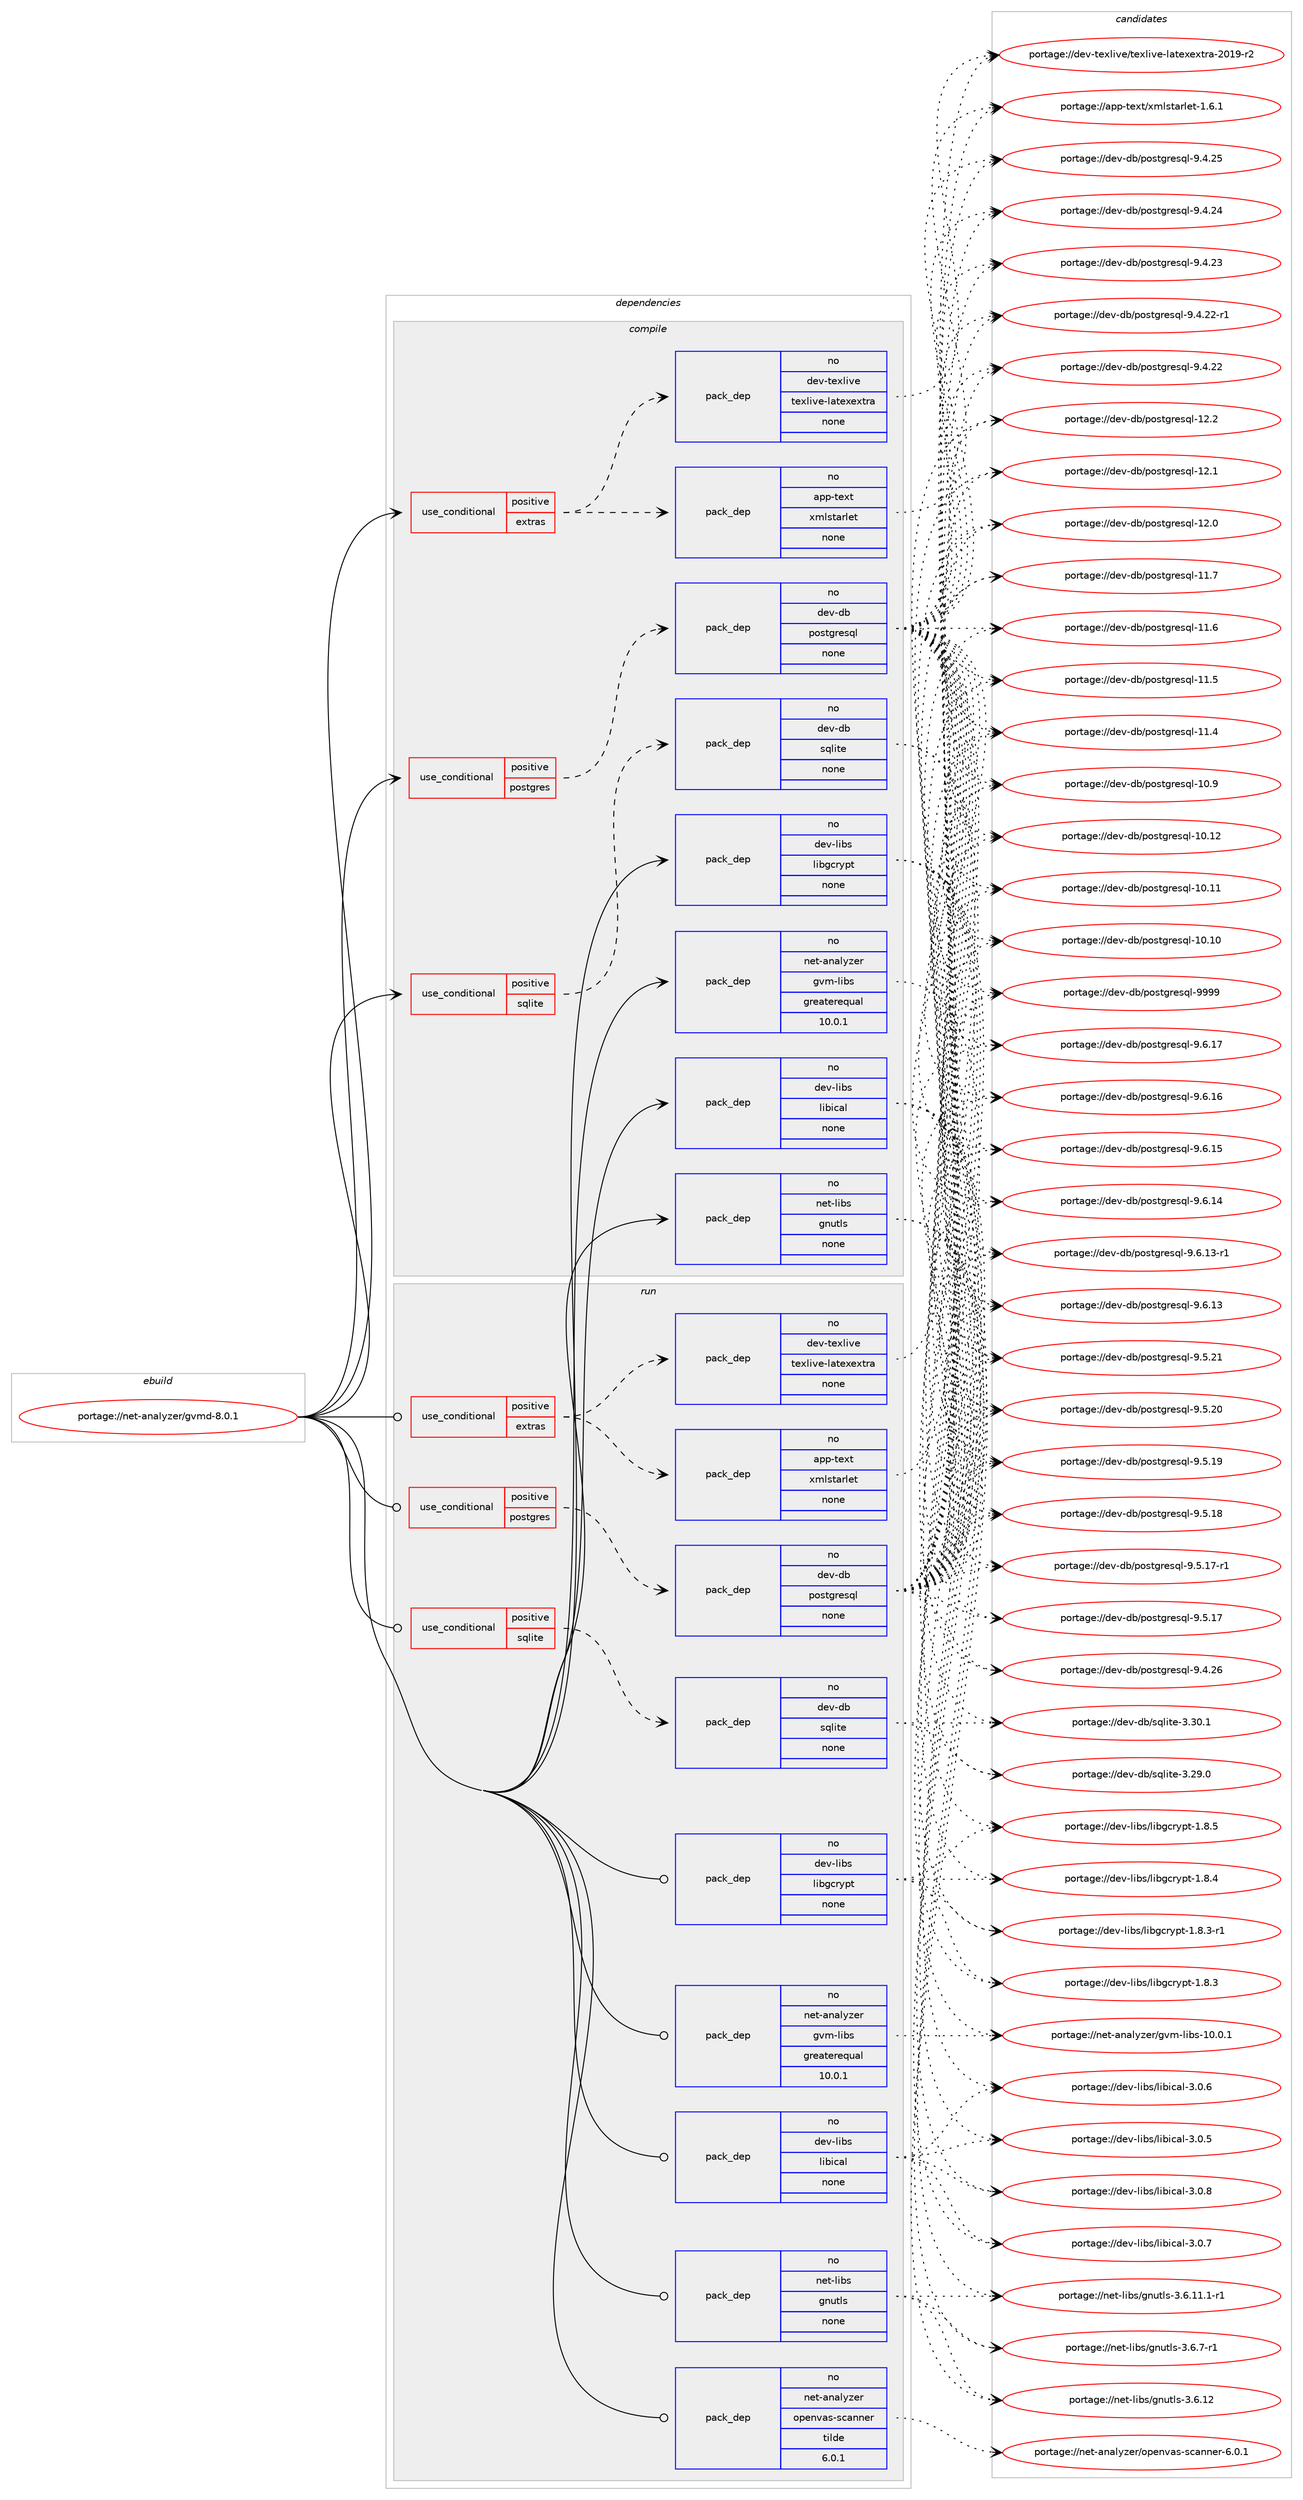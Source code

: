 digraph prolog {

# *************
# Graph options
# *************

newrank=true;
concentrate=true;
compound=true;
graph [rankdir=LR,fontname=Helvetica,fontsize=10,ranksep=1.5];#, ranksep=2.5, nodesep=0.2];
edge  [arrowhead=vee];
node  [fontname=Helvetica,fontsize=10];

# **********
# The ebuild
# **********

subgraph cluster_leftcol {
color=gray;
rank=same;
label=<<i>ebuild</i>>;
id [label="portage://net-analyzer/gvmd-8.0.1", color=red, width=4, href="../net-analyzer/gvmd-8.0.1.svg"];
}

# ****************
# The dependencies
# ****************

subgraph cluster_midcol {
color=gray;
label=<<i>dependencies</i>>;
subgraph cluster_compile {
fillcolor="#eeeeee";
style=filled;
label=<<i>compile</i>>;
subgraph cond14277 {
dependency68856 [label=<<TABLE BORDER="0" CELLBORDER="1" CELLSPACING="0" CELLPADDING="4"><TR><TD ROWSPAN="3" CELLPADDING="10">use_conditional</TD></TR><TR><TD>positive</TD></TR><TR><TD>extras</TD></TR></TABLE>>, shape=none, color=red];
subgraph pack53224 {
dependency68857 [label=<<TABLE BORDER="0" CELLBORDER="1" CELLSPACING="0" CELLPADDING="4" WIDTH="220"><TR><TD ROWSPAN="6" CELLPADDING="30">pack_dep</TD></TR><TR><TD WIDTH="110">no</TD></TR><TR><TD>app-text</TD></TR><TR><TD>xmlstarlet</TD></TR><TR><TD>none</TD></TR><TR><TD></TD></TR></TABLE>>, shape=none, color=blue];
}
dependency68856:e -> dependency68857:w [weight=20,style="dashed",arrowhead="vee"];
subgraph pack53225 {
dependency68858 [label=<<TABLE BORDER="0" CELLBORDER="1" CELLSPACING="0" CELLPADDING="4" WIDTH="220"><TR><TD ROWSPAN="6" CELLPADDING="30">pack_dep</TD></TR><TR><TD WIDTH="110">no</TD></TR><TR><TD>dev-texlive</TD></TR><TR><TD>texlive-latexextra</TD></TR><TR><TD>none</TD></TR><TR><TD></TD></TR></TABLE>>, shape=none, color=blue];
}
dependency68856:e -> dependency68858:w [weight=20,style="dashed",arrowhead="vee"];
}
id:e -> dependency68856:w [weight=20,style="solid",arrowhead="vee"];
subgraph cond14278 {
dependency68859 [label=<<TABLE BORDER="0" CELLBORDER="1" CELLSPACING="0" CELLPADDING="4"><TR><TD ROWSPAN="3" CELLPADDING="10">use_conditional</TD></TR><TR><TD>positive</TD></TR><TR><TD>postgres</TD></TR></TABLE>>, shape=none, color=red];
subgraph pack53226 {
dependency68860 [label=<<TABLE BORDER="0" CELLBORDER="1" CELLSPACING="0" CELLPADDING="4" WIDTH="220"><TR><TD ROWSPAN="6" CELLPADDING="30">pack_dep</TD></TR><TR><TD WIDTH="110">no</TD></TR><TR><TD>dev-db</TD></TR><TR><TD>postgresql</TD></TR><TR><TD>none</TD></TR><TR><TD></TD></TR></TABLE>>, shape=none, color=blue];
}
dependency68859:e -> dependency68860:w [weight=20,style="dashed",arrowhead="vee"];
}
id:e -> dependency68859:w [weight=20,style="solid",arrowhead="vee"];
subgraph cond14279 {
dependency68861 [label=<<TABLE BORDER="0" CELLBORDER="1" CELLSPACING="0" CELLPADDING="4"><TR><TD ROWSPAN="3" CELLPADDING="10">use_conditional</TD></TR><TR><TD>positive</TD></TR><TR><TD>sqlite</TD></TR></TABLE>>, shape=none, color=red];
subgraph pack53227 {
dependency68862 [label=<<TABLE BORDER="0" CELLBORDER="1" CELLSPACING="0" CELLPADDING="4" WIDTH="220"><TR><TD ROWSPAN="6" CELLPADDING="30">pack_dep</TD></TR><TR><TD WIDTH="110">no</TD></TR><TR><TD>dev-db</TD></TR><TR><TD>sqlite</TD></TR><TR><TD>none</TD></TR><TR><TD></TD></TR></TABLE>>, shape=none, color=blue];
}
dependency68861:e -> dependency68862:w [weight=20,style="dashed",arrowhead="vee"];
}
id:e -> dependency68861:w [weight=20,style="solid",arrowhead="vee"];
subgraph pack53228 {
dependency68863 [label=<<TABLE BORDER="0" CELLBORDER="1" CELLSPACING="0" CELLPADDING="4" WIDTH="220"><TR><TD ROWSPAN="6" CELLPADDING="30">pack_dep</TD></TR><TR><TD WIDTH="110">no</TD></TR><TR><TD>dev-libs</TD></TR><TR><TD>libgcrypt</TD></TR><TR><TD>none</TD></TR><TR><TD></TD></TR></TABLE>>, shape=none, color=blue];
}
id:e -> dependency68863:w [weight=20,style="solid",arrowhead="vee"];
subgraph pack53229 {
dependency68864 [label=<<TABLE BORDER="0" CELLBORDER="1" CELLSPACING="0" CELLPADDING="4" WIDTH="220"><TR><TD ROWSPAN="6" CELLPADDING="30">pack_dep</TD></TR><TR><TD WIDTH="110">no</TD></TR><TR><TD>dev-libs</TD></TR><TR><TD>libical</TD></TR><TR><TD>none</TD></TR><TR><TD></TD></TR></TABLE>>, shape=none, color=blue];
}
id:e -> dependency68864:w [weight=20,style="solid",arrowhead="vee"];
subgraph pack53230 {
dependency68865 [label=<<TABLE BORDER="0" CELLBORDER="1" CELLSPACING="0" CELLPADDING="4" WIDTH="220"><TR><TD ROWSPAN="6" CELLPADDING="30">pack_dep</TD></TR><TR><TD WIDTH="110">no</TD></TR><TR><TD>net-analyzer</TD></TR><TR><TD>gvm-libs</TD></TR><TR><TD>greaterequal</TD></TR><TR><TD>10.0.1</TD></TR></TABLE>>, shape=none, color=blue];
}
id:e -> dependency68865:w [weight=20,style="solid",arrowhead="vee"];
subgraph pack53231 {
dependency68866 [label=<<TABLE BORDER="0" CELLBORDER="1" CELLSPACING="0" CELLPADDING="4" WIDTH="220"><TR><TD ROWSPAN="6" CELLPADDING="30">pack_dep</TD></TR><TR><TD WIDTH="110">no</TD></TR><TR><TD>net-libs</TD></TR><TR><TD>gnutls</TD></TR><TR><TD>none</TD></TR><TR><TD></TD></TR></TABLE>>, shape=none, color=blue];
}
id:e -> dependency68866:w [weight=20,style="solid",arrowhead="vee"];
}
subgraph cluster_compileandrun {
fillcolor="#eeeeee";
style=filled;
label=<<i>compile and run</i>>;
}
subgraph cluster_run {
fillcolor="#eeeeee";
style=filled;
label=<<i>run</i>>;
subgraph cond14280 {
dependency68867 [label=<<TABLE BORDER="0" CELLBORDER="1" CELLSPACING="0" CELLPADDING="4"><TR><TD ROWSPAN="3" CELLPADDING="10">use_conditional</TD></TR><TR><TD>positive</TD></TR><TR><TD>extras</TD></TR></TABLE>>, shape=none, color=red];
subgraph pack53232 {
dependency68868 [label=<<TABLE BORDER="0" CELLBORDER="1" CELLSPACING="0" CELLPADDING="4" WIDTH="220"><TR><TD ROWSPAN="6" CELLPADDING="30">pack_dep</TD></TR><TR><TD WIDTH="110">no</TD></TR><TR><TD>app-text</TD></TR><TR><TD>xmlstarlet</TD></TR><TR><TD>none</TD></TR><TR><TD></TD></TR></TABLE>>, shape=none, color=blue];
}
dependency68867:e -> dependency68868:w [weight=20,style="dashed",arrowhead="vee"];
subgraph pack53233 {
dependency68869 [label=<<TABLE BORDER="0" CELLBORDER="1" CELLSPACING="0" CELLPADDING="4" WIDTH="220"><TR><TD ROWSPAN="6" CELLPADDING="30">pack_dep</TD></TR><TR><TD WIDTH="110">no</TD></TR><TR><TD>dev-texlive</TD></TR><TR><TD>texlive-latexextra</TD></TR><TR><TD>none</TD></TR><TR><TD></TD></TR></TABLE>>, shape=none, color=blue];
}
dependency68867:e -> dependency68869:w [weight=20,style="dashed",arrowhead="vee"];
}
id:e -> dependency68867:w [weight=20,style="solid",arrowhead="odot"];
subgraph cond14281 {
dependency68870 [label=<<TABLE BORDER="0" CELLBORDER="1" CELLSPACING="0" CELLPADDING="4"><TR><TD ROWSPAN="3" CELLPADDING="10">use_conditional</TD></TR><TR><TD>positive</TD></TR><TR><TD>postgres</TD></TR></TABLE>>, shape=none, color=red];
subgraph pack53234 {
dependency68871 [label=<<TABLE BORDER="0" CELLBORDER="1" CELLSPACING="0" CELLPADDING="4" WIDTH="220"><TR><TD ROWSPAN="6" CELLPADDING="30">pack_dep</TD></TR><TR><TD WIDTH="110">no</TD></TR><TR><TD>dev-db</TD></TR><TR><TD>postgresql</TD></TR><TR><TD>none</TD></TR><TR><TD></TD></TR></TABLE>>, shape=none, color=blue];
}
dependency68870:e -> dependency68871:w [weight=20,style="dashed",arrowhead="vee"];
}
id:e -> dependency68870:w [weight=20,style="solid",arrowhead="odot"];
subgraph cond14282 {
dependency68872 [label=<<TABLE BORDER="0" CELLBORDER="1" CELLSPACING="0" CELLPADDING="4"><TR><TD ROWSPAN="3" CELLPADDING="10">use_conditional</TD></TR><TR><TD>positive</TD></TR><TR><TD>sqlite</TD></TR></TABLE>>, shape=none, color=red];
subgraph pack53235 {
dependency68873 [label=<<TABLE BORDER="0" CELLBORDER="1" CELLSPACING="0" CELLPADDING="4" WIDTH="220"><TR><TD ROWSPAN="6" CELLPADDING="30">pack_dep</TD></TR><TR><TD WIDTH="110">no</TD></TR><TR><TD>dev-db</TD></TR><TR><TD>sqlite</TD></TR><TR><TD>none</TD></TR><TR><TD></TD></TR></TABLE>>, shape=none, color=blue];
}
dependency68872:e -> dependency68873:w [weight=20,style="dashed",arrowhead="vee"];
}
id:e -> dependency68872:w [weight=20,style="solid",arrowhead="odot"];
subgraph pack53236 {
dependency68874 [label=<<TABLE BORDER="0" CELLBORDER="1" CELLSPACING="0" CELLPADDING="4" WIDTH="220"><TR><TD ROWSPAN="6" CELLPADDING="30">pack_dep</TD></TR><TR><TD WIDTH="110">no</TD></TR><TR><TD>dev-libs</TD></TR><TR><TD>libgcrypt</TD></TR><TR><TD>none</TD></TR><TR><TD></TD></TR></TABLE>>, shape=none, color=blue];
}
id:e -> dependency68874:w [weight=20,style="solid",arrowhead="odot"];
subgraph pack53237 {
dependency68875 [label=<<TABLE BORDER="0" CELLBORDER="1" CELLSPACING="0" CELLPADDING="4" WIDTH="220"><TR><TD ROWSPAN="6" CELLPADDING="30">pack_dep</TD></TR><TR><TD WIDTH="110">no</TD></TR><TR><TD>dev-libs</TD></TR><TR><TD>libical</TD></TR><TR><TD>none</TD></TR><TR><TD></TD></TR></TABLE>>, shape=none, color=blue];
}
id:e -> dependency68875:w [weight=20,style="solid",arrowhead="odot"];
subgraph pack53238 {
dependency68876 [label=<<TABLE BORDER="0" CELLBORDER="1" CELLSPACING="0" CELLPADDING="4" WIDTH="220"><TR><TD ROWSPAN="6" CELLPADDING="30">pack_dep</TD></TR><TR><TD WIDTH="110">no</TD></TR><TR><TD>net-analyzer</TD></TR><TR><TD>gvm-libs</TD></TR><TR><TD>greaterequal</TD></TR><TR><TD>10.0.1</TD></TR></TABLE>>, shape=none, color=blue];
}
id:e -> dependency68876:w [weight=20,style="solid",arrowhead="odot"];
subgraph pack53239 {
dependency68877 [label=<<TABLE BORDER="0" CELLBORDER="1" CELLSPACING="0" CELLPADDING="4" WIDTH="220"><TR><TD ROWSPAN="6" CELLPADDING="30">pack_dep</TD></TR><TR><TD WIDTH="110">no</TD></TR><TR><TD>net-analyzer</TD></TR><TR><TD>openvas-scanner</TD></TR><TR><TD>tilde</TD></TR><TR><TD>6.0.1</TD></TR></TABLE>>, shape=none, color=blue];
}
id:e -> dependency68877:w [weight=20,style="solid",arrowhead="odot"];
subgraph pack53240 {
dependency68878 [label=<<TABLE BORDER="0" CELLBORDER="1" CELLSPACING="0" CELLPADDING="4" WIDTH="220"><TR><TD ROWSPAN="6" CELLPADDING="30">pack_dep</TD></TR><TR><TD WIDTH="110">no</TD></TR><TR><TD>net-libs</TD></TR><TR><TD>gnutls</TD></TR><TR><TD>none</TD></TR><TR><TD></TD></TR></TABLE>>, shape=none, color=blue];
}
id:e -> dependency68878:w [weight=20,style="solid",arrowhead="odot"];
}
}

# **************
# The candidates
# **************

subgraph cluster_choices {
rank=same;
color=gray;
label=<<i>candidates</i>>;

subgraph choice53224 {
color=black;
nodesep=1;
choice97112112451161011201164712010910811511697114108101116454946544649 [label="portage://app-text/xmlstarlet-1.6.1", color=red, width=4,href="../app-text/xmlstarlet-1.6.1.svg"];
dependency68857:e -> choice97112112451161011201164712010910811511697114108101116454946544649:w [style=dotted,weight="100"];
}
subgraph choice53225 {
color=black;
nodesep=1;
choice100101118451161011201081051181014711610112010810511810145108971161011201011201161149745504849574511450 [label="portage://dev-texlive/texlive-latexextra-2019-r2", color=red, width=4,href="../dev-texlive/texlive-latexextra-2019-r2.svg"];
dependency68858:e -> choice100101118451161011201081051181014711610112010810511810145108971161011201011201161149745504849574511450:w [style=dotted,weight="100"];
}
subgraph choice53226 {
color=black;
nodesep=1;
choice1001011184510098471121111151161031141011151131084557575757 [label="portage://dev-db/postgresql-9999", color=red, width=4,href="../dev-db/postgresql-9999.svg"];
choice10010111845100984711211111511610311410111511310845574654464955 [label="portage://dev-db/postgresql-9.6.17", color=red, width=4,href="../dev-db/postgresql-9.6.17.svg"];
choice10010111845100984711211111511610311410111511310845574654464954 [label="portage://dev-db/postgresql-9.6.16", color=red, width=4,href="../dev-db/postgresql-9.6.16.svg"];
choice10010111845100984711211111511610311410111511310845574654464953 [label="portage://dev-db/postgresql-9.6.15", color=red, width=4,href="../dev-db/postgresql-9.6.15.svg"];
choice10010111845100984711211111511610311410111511310845574654464952 [label="portage://dev-db/postgresql-9.6.14", color=red, width=4,href="../dev-db/postgresql-9.6.14.svg"];
choice100101118451009847112111115116103114101115113108455746544649514511449 [label="portage://dev-db/postgresql-9.6.13-r1", color=red, width=4,href="../dev-db/postgresql-9.6.13-r1.svg"];
choice10010111845100984711211111511610311410111511310845574654464951 [label="portage://dev-db/postgresql-9.6.13", color=red, width=4,href="../dev-db/postgresql-9.6.13.svg"];
choice10010111845100984711211111511610311410111511310845574653465049 [label="portage://dev-db/postgresql-9.5.21", color=red, width=4,href="../dev-db/postgresql-9.5.21.svg"];
choice10010111845100984711211111511610311410111511310845574653465048 [label="portage://dev-db/postgresql-9.5.20", color=red, width=4,href="../dev-db/postgresql-9.5.20.svg"];
choice10010111845100984711211111511610311410111511310845574653464957 [label="portage://dev-db/postgresql-9.5.19", color=red, width=4,href="../dev-db/postgresql-9.5.19.svg"];
choice10010111845100984711211111511610311410111511310845574653464956 [label="portage://dev-db/postgresql-9.5.18", color=red, width=4,href="../dev-db/postgresql-9.5.18.svg"];
choice100101118451009847112111115116103114101115113108455746534649554511449 [label="portage://dev-db/postgresql-9.5.17-r1", color=red, width=4,href="../dev-db/postgresql-9.5.17-r1.svg"];
choice10010111845100984711211111511610311410111511310845574653464955 [label="portage://dev-db/postgresql-9.5.17", color=red, width=4,href="../dev-db/postgresql-9.5.17.svg"];
choice10010111845100984711211111511610311410111511310845574652465054 [label="portage://dev-db/postgresql-9.4.26", color=red, width=4,href="../dev-db/postgresql-9.4.26.svg"];
choice10010111845100984711211111511610311410111511310845574652465053 [label="portage://dev-db/postgresql-9.4.25", color=red, width=4,href="../dev-db/postgresql-9.4.25.svg"];
choice10010111845100984711211111511610311410111511310845574652465052 [label="portage://dev-db/postgresql-9.4.24", color=red, width=4,href="../dev-db/postgresql-9.4.24.svg"];
choice10010111845100984711211111511610311410111511310845574652465051 [label="portage://dev-db/postgresql-9.4.23", color=red, width=4,href="../dev-db/postgresql-9.4.23.svg"];
choice100101118451009847112111115116103114101115113108455746524650504511449 [label="portage://dev-db/postgresql-9.4.22-r1", color=red, width=4,href="../dev-db/postgresql-9.4.22-r1.svg"];
choice10010111845100984711211111511610311410111511310845574652465050 [label="portage://dev-db/postgresql-9.4.22", color=red, width=4,href="../dev-db/postgresql-9.4.22.svg"];
choice1001011184510098471121111151161031141011151131084549504650 [label="portage://dev-db/postgresql-12.2", color=red, width=4,href="../dev-db/postgresql-12.2.svg"];
choice1001011184510098471121111151161031141011151131084549504649 [label="portage://dev-db/postgresql-12.1", color=red, width=4,href="../dev-db/postgresql-12.1.svg"];
choice1001011184510098471121111151161031141011151131084549504648 [label="portage://dev-db/postgresql-12.0", color=red, width=4,href="../dev-db/postgresql-12.0.svg"];
choice1001011184510098471121111151161031141011151131084549494655 [label="portage://dev-db/postgresql-11.7", color=red, width=4,href="../dev-db/postgresql-11.7.svg"];
choice1001011184510098471121111151161031141011151131084549494654 [label="portage://dev-db/postgresql-11.6", color=red, width=4,href="../dev-db/postgresql-11.6.svg"];
choice1001011184510098471121111151161031141011151131084549494653 [label="portage://dev-db/postgresql-11.5", color=red, width=4,href="../dev-db/postgresql-11.5.svg"];
choice1001011184510098471121111151161031141011151131084549494652 [label="portage://dev-db/postgresql-11.4", color=red, width=4,href="../dev-db/postgresql-11.4.svg"];
choice1001011184510098471121111151161031141011151131084549484657 [label="portage://dev-db/postgresql-10.9", color=red, width=4,href="../dev-db/postgresql-10.9.svg"];
choice100101118451009847112111115116103114101115113108454948464950 [label="portage://dev-db/postgresql-10.12", color=red, width=4,href="../dev-db/postgresql-10.12.svg"];
choice100101118451009847112111115116103114101115113108454948464949 [label="portage://dev-db/postgresql-10.11", color=red, width=4,href="../dev-db/postgresql-10.11.svg"];
choice100101118451009847112111115116103114101115113108454948464948 [label="portage://dev-db/postgresql-10.10", color=red, width=4,href="../dev-db/postgresql-10.10.svg"];
dependency68860:e -> choice1001011184510098471121111151161031141011151131084557575757:w [style=dotted,weight="100"];
dependency68860:e -> choice10010111845100984711211111511610311410111511310845574654464955:w [style=dotted,weight="100"];
dependency68860:e -> choice10010111845100984711211111511610311410111511310845574654464954:w [style=dotted,weight="100"];
dependency68860:e -> choice10010111845100984711211111511610311410111511310845574654464953:w [style=dotted,weight="100"];
dependency68860:e -> choice10010111845100984711211111511610311410111511310845574654464952:w [style=dotted,weight="100"];
dependency68860:e -> choice100101118451009847112111115116103114101115113108455746544649514511449:w [style=dotted,weight="100"];
dependency68860:e -> choice10010111845100984711211111511610311410111511310845574654464951:w [style=dotted,weight="100"];
dependency68860:e -> choice10010111845100984711211111511610311410111511310845574653465049:w [style=dotted,weight="100"];
dependency68860:e -> choice10010111845100984711211111511610311410111511310845574653465048:w [style=dotted,weight="100"];
dependency68860:e -> choice10010111845100984711211111511610311410111511310845574653464957:w [style=dotted,weight="100"];
dependency68860:e -> choice10010111845100984711211111511610311410111511310845574653464956:w [style=dotted,weight="100"];
dependency68860:e -> choice100101118451009847112111115116103114101115113108455746534649554511449:w [style=dotted,weight="100"];
dependency68860:e -> choice10010111845100984711211111511610311410111511310845574653464955:w [style=dotted,weight="100"];
dependency68860:e -> choice10010111845100984711211111511610311410111511310845574652465054:w [style=dotted,weight="100"];
dependency68860:e -> choice10010111845100984711211111511610311410111511310845574652465053:w [style=dotted,weight="100"];
dependency68860:e -> choice10010111845100984711211111511610311410111511310845574652465052:w [style=dotted,weight="100"];
dependency68860:e -> choice10010111845100984711211111511610311410111511310845574652465051:w [style=dotted,weight="100"];
dependency68860:e -> choice100101118451009847112111115116103114101115113108455746524650504511449:w [style=dotted,weight="100"];
dependency68860:e -> choice10010111845100984711211111511610311410111511310845574652465050:w [style=dotted,weight="100"];
dependency68860:e -> choice1001011184510098471121111151161031141011151131084549504650:w [style=dotted,weight="100"];
dependency68860:e -> choice1001011184510098471121111151161031141011151131084549504649:w [style=dotted,weight="100"];
dependency68860:e -> choice1001011184510098471121111151161031141011151131084549504648:w [style=dotted,weight="100"];
dependency68860:e -> choice1001011184510098471121111151161031141011151131084549494655:w [style=dotted,weight="100"];
dependency68860:e -> choice1001011184510098471121111151161031141011151131084549494654:w [style=dotted,weight="100"];
dependency68860:e -> choice1001011184510098471121111151161031141011151131084549494653:w [style=dotted,weight="100"];
dependency68860:e -> choice1001011184510098471121111151161031141011151131084549494652:w [style=dotted,weight="100"];
dependency68860:e -> choice1001011184510098471121111151161031141011151131084549484657:w [style=dotted,weight="100"];
dependency68860:e -> choice100101118451009847112111115116103114101115113108454948464950:w [style=dotted,weight="100"];
dependency68860:e -> choice100101118451009847112111115116103114101115113108454948464949:w [style=dotted,weight="100"];
dependency68860:e -> choice100101118451009847112111115116103114101115113108454948464948:w [style=dotted,weight="100"];
}
subgraph choice53227 {
color=black;
nodesep=1;
choice10010111845100984711511310810511610145514651484649 [label="portage://dev-db/sqlite-3.30.1", color=red, width=4,href="../dev-db/sqlite-3.30.1.svg"];
choice10010111845100984711511310810511610145514650574648 [label="portage://dev-db/sqlite-3.29.0", color=red, width=4,href="../dev-db/sqlite-3.29.0.svg"];
dependency68862:e -> choice10010111845100984711511310810511610145514651484649:w [style=dotted,weight="100"];
dependency68862:e -> choice10010111845100984711511310810511610145514650574648:w [style=dotted,weight="100"];
}
subgraph choice53228 {
color=black;
nodesep=1;
choice1001011184510810598115471081059810399114121112116454946564653 [label="portage://dev-libs/libgcrypt-1.8.5", color=red, width=4,href="../dev-libs/libgcrypt-1.8.5.svg"];
choice1001011184510810598115471081059810399114121112116454946564652 [label="portage://dev-libs/libgcrypt-1.8.4", color=red, width=4,href="../dev-libs/libgcrypt-1.8.4.svg"];
choice10010111845108105981154710810598103991141211121164549465646514511449 [label="portage://dev-libs/libgcrypt-1.8.3-r1", color=red, width=4,href="../dev-libs/libgcrypt-1.8.3-r1.svg"];
choice1001011184510810598115471081059810399114121112116454946564651 [label="portage://dev-libs/libgcrypt-1.8.3", color=red, width=4,href="../dev-libs/libgcrypt-1.8.3.svg"];
dependency68863:e -> choice1001011184510810598115471081059810399114121112116454946564653:w [style=dotted,weight="100"];
dependency68863:e -> choice1001011184510810598115471081059810399114121112116454946564652:w [style=dotted,weight="100"];
dependency68863:e -> choice10010111845108105981154710810598103991141211121164549465646514511449:w [style=dotted,weight="100"];
dependency68863:e -> choice1001011184510810598115471081059810399114121112116454946564651:w [style=dotted,weight="100"];
}
subgraph choice53229 {
color=black;
nodesep=1;
choice100101118451081059811547108105981059997108455146484656 [label="portage://dev-libs/libical-3.0.8", color=red, width=4,href="../dev-libs/libical-3.0.8.svg"];
choice100101118451081059811547108105981059997108455146484655 [label="portage://dev-libs/libical-3.0.7", color=red, width=4,href="../dev-libs/libical-3.0.7.svg"];
choice100101118451081059811547108105981059997108455146484654 [label="portage://dev-libs/libical-3.0.6", color=red, width=4,href="../dev-libs/libical-3.0.6.svg"];
choice100101118451081059811547108105981059997108455146484653 [label="portage://dev-libs/libical-3.0.5", color=red, width=4,href="../dev-libs/libical-3.0.5.svg"];
dependency68864:e -> choice100101118451081059811547108105981059997108455146484656:w [style=dotted,weight="100"];
dependency68864:e -> choice100101118451081059811547108105981059997108455146484655:w [style=dotted,weight="100"];
dependency68864:e -> choice100101118451081059811547108105981059997108455146484654:w [style=dotted,weight="100"];
dependency68864:e -> choice100101118451081059811547108105981059997108455146484653:w [style=dotted,weight="100"];
}
subgraph choice53230 {
color=black;
nodesep=1;
choice11010111645971109710812112210111447103118109451081059811545494846484649 [label="portage://net-analyzer/gvm-libs-10.0.1", color=red, width=4,href="../net-analyzer/gvm-libs-10.0.1.svg"];
dependency68865:e -> choice11010111645971109710812112210111447103118109451081059811545494846484649:w [style=dotted,weight="100"];
}
subgraph choice53231 {
color=black;
nodesep=1;
choice1101011164510810598115471031101171161081154551465446554511449 [label="portage://net-libs/gnutls-3.6.7-r1", color=red, width=4,href="../net-libs/gnutls-3.6.7-r1.svg"];
choice11010111645108105981154710311011711610811545514654464950 [label="portage://net-libs/gnutls-3.6.12", color=red, width=4,href="../net-libs/gnutls-3.6.12.svg"];
choice1101011164510810598115471031101171161081154551465446494946494511449 [label="portage://net-libs/gnutls-3.6.11.1-r1", color=red, width=4,href="../net-libs/gnutls-3.6.11.1-r1.svg"];
dependency68866:e -> choice1101011164510810598115471031101171161081154551465446554511449:w [style=dotted,weight="100"];
dependency68866:e -> choice11010111645108105981154710311011711610811545514654464950:w [style=dotted,weight="100"];
dependency68866:e -> choice1101011164510810598115471031101171161081154551465446494946494511449:w [style=dotted,weight="100"];
}
subgraph choice53232 {
color=black;
nodesep=1;
choice97112112451161011201164712010910811511697114108101116454946544649 [label="portage://app-text/xmlstarlet-1.6.1", color=red, width=4,href="../app-text/xmlstarlet-1.6.1.svg"];
dependency68868:e -> choice97112112451161011201164712010910811511697114108101116454946544649:w [style=dotted,weight="100"];
}
subgraph choice53233 {
color=black;
nodesep=1;
choice100101118451161011201081051181014711610112010810511810145108971161011201011201161149745504849574511450 [label="portage://dev-texlive/texlive-latexextra-2019-r2", color=red, width=4,href="../dev-texlive/texlive-latexextra-2019-r2.svg"];
dependency68869:e -> choice100101118451161011201081051181014711610112010810511810145108971161011201011201161149745504849574511450:w [style=dotted,weight="100"];
}
subgraph choice53234 {
color=black;
nodesep=1;
choice1001011184510098471121111151161031141011151131084557575757 [label="portage://dev-db/postgresql-9999", color=red, width=4,href="../dev-db/postgresql-9999.svg"];
choice10010111845100984711211111511610311410111511310845574654464955 [label="portage://dev-db/postgresql-9.6.17", color=red, width=4,href="../dev-db/postgresql-9.6.17.svg"];
choice10010111845100984711211111511610311410111511310845574654464954 [label="portage://dev-db/postgresql-9.6.16", color=red, width=4,href="../dev-db/postgresql-9.6.16.svg"];
choice10010111845100984711211111511610311410111511310845574654464953 [label="portage://dev-db/postgresql-9.6.15", color=red, width=4,href="../dev-db/postgresql-9.6.15.svg"];
choice10010111845100984711211111511610311410111511310845574654464952 [label="portage://dev-db/postgresql-9.6.14", color=red, width=4,href="../dev-db/postgresql-9.6.14.svg"];
choice100101118451009847112111115116103114101115113108455746544649514511449 [label="portage://dev-db/postgresql-9.6.13-r1", color=red, width=4,href="../dev-db/postgresql-9.6.13-r1.svg"];
choice10010111845100984711211111511610311410111511310845574654464951 [label="portage://dev-db/postgresql-9.6.13", color=red, width=4,href="../dev-db/postgresql-9.6.13.svg"];
choice10010111845100984711211111511610311410111511310845574653465049 [label="portage://dev-db/postgresql-9.5.21", color=red, width=4,href="../dev-db/postgresql-9.5.21.svg"];
choice10010111845100984711211111511610311410111511310845574653465048 [label="portage://dev-db/postgresql-9.5.20", color=red, width=4,href="../dev-db/postgresql-9.5.20.svg"];
choice10010111845100984711211111511610311410111511310845574653464957 [label="portage://dev-db/postgresql-9.5.19", color=red, width=4,href="../dev-db/postgresql-9.5.19.svg"];
choice10010111845100984711211111511610311410111511310845574653464956 [label="portage://dev-db/postgresql-9.5.18", color=red, width=4,href="../dev-db/postgresql-9.5.18.svg"];
choice100101118451009847112111115116103114101115113108455746534649554511449 [label="portage://dev-db/postgresql-9.5.17-r1", color=red, width=4,href="../dev-db/postgresql-9.5.17-r1.svg"];
choice10010111845100984711211111511610311410111511310845574653464955 [label="portage://dev-db/postgresql-9.5.17", color=red, width=4,href="../dev-db/postgresql-9.5.17.svg"];
choice10010111845100984711211111511610311410111511310845574652465054 [label="portage://dev-db/postgresql-9.4.26", color=red, width=4,href="../dev-db/postgresql-9.4.26.svg"];
choice10010111845100984711211111511610311410111511310845574652465053 [label="portage://dev-db/postgresql-9.4.25", color=red, width=4,href="../dev-db/postgresql-9.4.25.svg"];
choice10010111845100984711211111511610311410111511310845574652465052 [label="portage://dev-db/postgresql-9.4.24", color=red, width=4,href="../dev-db/postgresql-9.4.24.svg"];
choice10010111845100984711211111511610311410111511310845574652465051 [label="portage://dev-db/postgresql-9.4.23", color=red, width=4,href="../dev-db/postgresql-9.4.23.svg"];
choice100101118451009847112111115116103114101115113108455746524650504511449 [label="portage://dev-db/postgresql-9.4.22-r1", color=red, width=4,href="../dev-db/postgresql-9.4.22-r1.svg"];
choice10010111845100984711211111511610311410111511310845574652465050 [label="portage://dev-db/postgresql-9.4.22", color=red, width=4,href="../dev-db/postgresql-9.4.22.svg"];
choice1001011184510098471121111151161031141011151131084549504650 [label="portage://dev-db/postgresql-12.2", color=red, width=4,href="../dev-db/postgresql-12.2.svg"];
choice1001011184510098471121111151161031141011151131084549504649 [label="portage://dev-db/postgresql-12.1", color=red, width=4,href="../dev-db/postgresql-12.1.svg"];
choice1001011184510098471121111151161031141011151131084549504648 [label="portage://dev-db/postgresql-12.0", color=red, width=4,href="../dev-db/postgresql-12.0.svg"];
choice1001011184510098471121111151161031141011151131084549494655 [label="portage://dev-db/postgresql-11.7", color=red, width=4,href="../dev-db/postgresql-11.7.svg"];
choice1001011184510098471121111151161031141011151131084549494654 [label="portage://dev-db/postgresql-11.6", color=red, width=4,href="../dev-db/postgresql-11.6.svg"];
choice1001011184510098471121111151161031141011151131084549494653 [label="portage://dev-db/postgresql-11.5", color=red, width=4,href="../dev-db/postgresql-11.5.svg"];
choice1001011184510098471121111151161031141011151131084549494652 [label="portage://dev-db/postgresql-11.4", color=red, width=4,href="../dev-db/postgresql-11.4.svg"];
choice1001011184510098471121111151161031141011151131084549484657 [label="portage://dev-db/postgresql-10.9", color=red, width=4,href="../dev-db/postgresql-10.9.svg"];
choice100101118451009847112111115116103114101115113108454948464950 [label="portage://dev-db/postgresql-10.12", color=red, width=4,href="../dev-db/postgresql-10.12.svg"];
choice100101118451009847112111115116103114101115113108454948464949 [label="portage://dev-db/postgresql-10.11", color=red, width=4,href="../dev-db/postgresql-10.11.svg"];
choice100101118451009847112111115116103114101115113108454948464948 [label="portage://dev-db/postgresql-10.10", color=red, width=4,href="../dev-db/postgresql-10.10.svg"];
dependency68871:e -> choice1001011184510098471121111151161031141011151131084557575757:w [style=dotted,weight="100"];
dependency68871:e -> choice10010111845100984711211111511610311410111511310845574654464955:w [style=dotted,weight="100"];
dependency68871:e -> choice10010111845100984711211111511610311410111511310845574654464954:w [style=dotted,weight="100"];
dependency68871:e -> choice10010111845100984711211111511610311410111511310845574654464953:w [style=dotted,weight="100"];
dependency68871:e -> choice10010111845100984711211111511610311410111511310845574654464952:w [style=dotted,weight="100"];
dependency68871:e -> choice100101118451009847112111115116103114101115113108455746544649514511449:w [style=dotted,weight="100"];
dependency68871:e -> choice10010111845100984711211111511610311410111511310845574654464951:w [style=dotted,weight="100"];
dependency68871:e -> choice10010111845100984711211111511610311410111511310845574653465049:w [style=dotted,weight="100"];
dependency68871:e -> choice10010111845100984711211111511610311410111511310845574653465048:w [style=dotted,weight="100"];
dependency68871:e -> choice10010111845100984711211111511610311410111511310845574653464957:w [style=dotted,weight="100"];
dependency68871:e -> choice10010111845100984711211111511610311410111511310845574653464956:w [style=dotted,weight="100"];
dependency68871:e -> choice100101118451009847112111115116103114101115113108455746534649554511449:w [style=dotted,weight="100"];
dependency68871:e -> choice10010111845100984711211111511610311410111511310845574653464955:w [style=dotted,weight="100"];
dependency68871:e -> choice10010111845100984711211111511610311410111511310845574652465054:w [style=dotted,weight="100"];
dependency68871:e -> choice10010111845100984711211111511610311410111511310845574652465053:w [style=dotted,weight="100"];
dependency68871:e -> choice10010111845100984711211111511610311410111511310845574652465052:w [style=dotted,weight="100"];
dependency68871:e -> choice10010111845100984711211111511610311410111511310845574652465051:w [style=dotted,weight="100"];
dependency68871:e -> choice100101118451009847112111115116103114101115113108455746524650504511449:w [style=dotted,weight="100"];
dependency68871:e -> choice10010111845100984711211111511610311410111511310845574652465050:w [style=dotted,weight="100"];
dependency68871:e -> choice1001011184510098471121111151161031141011151131084549504650:w [style=dotted,weight="100"];
dependency68871:e -> choice1001011184510098471121111151161031141011151131084549504649:w [style=dotted,weight="100"];
dependency68871:e -> choice1001011184510098471121111151161031141011151131084549504648:w [style=dotted,weight="100"];
dependency68871:e -> choice1001011184510098471121111151161031141011151131084549494655:w [style=dotted,weight="100"];
dependency68871:e -> choice1001011184510098471121111151161031141011151131084549494654:w [style=dotted,weight="100"];
dependency68871:e -> choice1001011184510098471121111151161031141011151131084549494653:w [style=dotted,weight="100"];
dependency68871:e -> choice1001011184510098471121111151161031141011151131084549494652:w [style=dotted,weight="100"];
dependency68871:e -> choice1001011184510098471121111151161031141011151131084549484657:w [style=dotted,weight="100"];
dependency68871:e -> choice100101118451009847112111115116103114101115113108454948464950:w [style=dotted,weight="100"];
dependency68871:e -> choice100101118451009847112111115116103114101115113108454948464949:w [style=dotted,weight="100"];
dependency68871:e -> choice100101118451009847112111115116103114101115113108454948464948:w [style=dotted,weight="100"];
}
subgraph choice53235 {
color=black;
nodesep=1;
choice10010111845100984711511310810511610145514651484649 [label="portage://dev-db/sqlite-3.30.1", color=red, width=4,href="../dev-db/sqlite-3.30.1.svg"];
choice10010111845100984711511310810511610145514650574648 [label="portage://dev-db/sqlite-3.29.0", color=red, width=4,href="../dev-db/sqlite-3.29.0.svg"];
dependency68873:e -> choice10010111845100984711511310810511610145514651484649:w [style=dotted,weight="100"];
dependency68873:e -> choice10010111845100984711511310810511610145514650574648:w [style=dotted,weight="100"];
}
subgraph choice53236 {
color=black;
nodesep=1;
choice1001011184510810598115471081059810399114121112116454946564653 [label="portage://dev-libs/libgcrypt-1.8.5", color=red, width=4,href="../dev-libs/libgcrypt-1.8.5.svg"];
choice1001011184510810598115471081059810399114121112116454946564652 [label="portage://dev-libs/libgcrypt-1.8.4", color=red, width=4,href="../dev-libs/libgcrypt-1.8.4.svg"];
choice10010111845108105981154710810598103991141211121164549465646514511449 [label="portage://dev-libs/libgcrypt-1.8.3-r1", color=red, width=4,href="../dev-libs/libgcrypt-1.8.3-r1.svg"];
choice1001011184510810598115471081059810399114121112116454946564651 [label="portage://dev-libs/libgcrypt-1.8.3", color=red, width=4,href="../dev-libs/libgcrypt-1.8.3.svg"];
dependency68874:e -> choice1001011184510810598115471081059810399114121112116454946564653:w [style=dotted,weight="100"];
dependency68874:e -> choice1001011184510810598115471081059810399114121112116454946564652:w [style=dotted,weight="100"];
dependency68874:e -> choice10010111845108105981154710810598103991141211121164549465646514511449:w [style=dotted,weight="100"];
dependency68874:e -> choice1001011184510810598115471081059810399114121112116454946564651:w [style=dotted,weight="100"];
}
subgraph choice53237 {
color=black;
nodesep=1;
choice100101118451081059811547108105981059997108455146484656 [label="portage://dev-libs/libical-3.0.8", color=red, width=4,href="../dev-libs/libical-3.0.8.svg"];
choice100101118451081059811547108105981059997108455146484655 [label="portage://dev-libs/libical-3.0.7", color=red, width=4,href="../dev-libs/libical-3.0.7.svg"];
choice100101118451081059811547108105981059997108455146484654 [label="portage://dev-libs/libical-3.0.6", color=red, width=4,href="../dev-libs/libical-3.0.6.svg"];
choice100101118451081059811547108105981059997108455146484653 [label="portage://dev-libs/libical-3.0.5", color=red, width=4,href="../dev-libs/libical-3.0.5.svg"];
dependency68875:e -> choice100101118451081059811547108105981059997108455146484656:w [style=dotted,weight="100"];
dependency68875:e -> choice100101118451081059811547108105981059997108455146484655:w [style=dotted,weight="100"];
dependency68875:e -> choice100101118451081059811547108105981059997108455146484654:w [style=dotted,weight="100"];
dependency68875:e -> choice100101118451081059811547108105981059997108455146484653:w [style=dotted,weight="100"];
}
subgraph choice53238 {
color=black;
nodesep=1;
choice11010111645971109710812112210111447103118109451081059811545494846484649 [label="portage://net-analyzer/gvm-libs-10.0.1", color=red, width=4,href="../net-analyzer/gvm-libs-10.0.1.svg"];
dependency68876:e -> choice11010111645971109710812112210111447103118109451081059811545494846484649:w [style=dotted,weight="100"];
}
subgraph choice53239 {
color=black;
nodesep=1;
choice1101011164597110971081211221011144711111210111011897115451159997110110101114455446484649 [label="portage://net-analyzer/openvas-scanner-6.0.1", color=red, width=4,href="../net-analyzer/openvas-scanner-6.0.1.svg"];
dependency68877:e -> choice1101011164597110971081211221011144711111210111011897115451159997110110101114455446484649:w [style=dotted,weight="100"];
}
subgraph choice53240 {
color=black;
nodesep=1;
choice1101011164510810598115471031101171161081154551465446554511449 [label="portage://net-libs/gnutls-3.6.7-r1", color=red, width=4,href="../net-libs/gnutls-3.6.7-r1.svg"];
choice11010111645108105981154710311011711610811545514654464950 [label="portage://net-libs/gnutls-3.6.12", color=red, width=4,href="../net-libs/gnutls-3.6.12.svg"];
choice1101011164510810598115471031101171161081154551465446494946494511449 [label="portage://net-libs/gnutls-3.6.11.1-r1", color=red, width=4,href="../net-libs/gnutls-3.6.11.1-r1.svg"];
dependency68878:e -> choice1101011164510810598115471031101171161081154551465446554511449:w [style=dotted,weight="100"];
dependency68878:e -> choice11010111645108105981154710311011711610811545514654464950:w [style=dotted,weight="100"];
dependency68878:e -> choice1101011164510810598115471031101171161081154551465446494946494511449:w [style=dotted,weight="100"];
}
}

}
